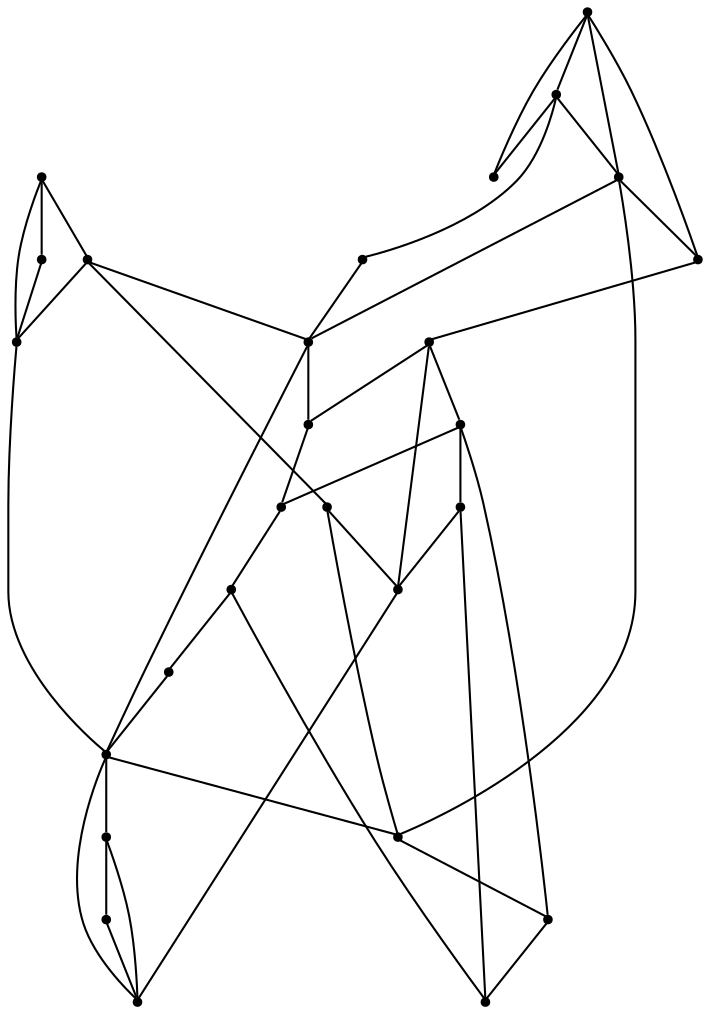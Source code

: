 graph {
  node [shape=point,comment="{\"directed\":false,\"doi\":\"10.1007/978-3-319-50106-2_37\",\"figure\":\"1 (1)\"}"]

  v0 [pos="484.556365158937,501.4035120511793"]
  v1 [pos="484.556365158937,240.94647070061455"]
  v2 [pos="459.75344053364677,327.76446973140696"]
  v3 [pos="439.9075987013099,414.58446382435363"]
  v4 [pos="439.90759870130995,240.94647070061455"]
  v5 [pos="428.7443578780111,501.4035120511793"]
  v6 [pos="428.7443578780111,588.2245473917044"]
  v7 [pos="410.1413755152363,327.76446973140696"]
  v8 [pos="395.2598417098137,240.94647070061455"]
  v9 [pos="395.2598417098137,414.5844638243536"]
  v10 [pos="372.93443311776474,588.2245473917044"]
  v11 [pos="360.52931049682593,327.76446973140696"]
  v12 [pos="350.608992731507,240.94647070061455"]
  v13 [pos="310.92141051977467,327.76446973140696"]
  v14 [pos="305.96019447967103,240.94647070061455"]
  v15 [pos="305.96019447967103,414.5844638243536"]
  v16 [pos="261.3114240477678,501.4035120511793"]
  v17 [pos="261.3114240477678,327.76446973140696"]
  v18 [pos="261.3114240477678,240.94647070061455"]
  v19 [pos="261.3114240477678,414.58446382435363"]
  v20 [pos="350.608992731507,414.5844638243536"]
  v21 [pos="484.556365158937,414.5844638243536"]
  v22 [pos="317.12239404263,501.4035120511793"]
  v23 [pos="372.93443311776474,501.4035120511793"]
  v24 [pos="261.3114240477678,588.2245473917044"]
  v25 [pos="317.12239404263,588.2245473917044"]
  v26 [pos="484.55636515893707,588.2245473917044"]

  v0 -- v26 [id="-1",pos="484.556365158937,501.4035120511793 485.794050121009,505.29880334532606 487.03176687728984,509.18686949406197 484.5771903657331,517.8298284779278 482.1226456483851,526.4727556679745 475.98416954012686,539.8663789090181 475.3673936826661,552.3890740609921 474.75061782520527,564.9117374191469 479.6555740127507,576.5676217816365 482.1101505243075,582.3976544064928 484.5605302002962,588.2235061441258 482.1101505243075,582.3976544064928 482.1101505243075,582.3976544064928 484.55636515893707,588.2245473917044 484.55636515893707,588.2245473917044 484.55636515893707,588.2245473917044"]
  v17 -- v15 [id="-5",pos="261.3114240477678,327.76446973140696 264.60048328760246,330.94827099126684 264.60048328760246,330.94827099126684 264.60048328760246,330.94827099126684 267.8884972928212,334.1237422704989 274.4687221388268,340.4830148095909 277.86090986933914,349.11344702869593 281.25729443541957,357.74804423811486 281.4656736802156,368.6579979116799 285.6163440570286,379.94715646672324 289.7711476809919,391.23631502176653 297.86410918982176,402.913040232735 301.9105899442367,408.7472060540862 305.96019447967103,414.5844638243536 305.96019447967103,414.5844638243536 305.96019447967103,414.5844638243536"]
  v18 -- v17 [id="-6",pos="261.3114240477678,240.94647070061455 264.2254229029158,245.1314434298555 264.2254229029158,245.1314434298555 264.2254229029158,245.1314434298555 267.1383765234479,249.31957964410594 272.9726456414394,257.6874585043405 274.2686729767492,268.3098370833327 275.56473210626785,278.92808246583024 272.33087953582327,291.8008275670853 269.413760873932,302.0898161580519 266.4966104178318,312.3746715525239 263.90453985010777,320.0716372402128 262.6043315763343,323.9221866823046 261.3114240477678,327.76446973140696 261.3114240477678,327.76446973140696 261.3114240477678,327.76446973140696"]
  v19 -- v10 [id="-7",pos="261.3114240477678,414.58446382435363 264.3879390014472,423.8534987472527 264.3879390014472,423.8534987472527 264.3879390014472,423.8534987472527 267.4676055560788,433.12152421639246 273.6310719124923,451.6576069484912 282.9325630938797,468.1891847621228 292.23405427526706,484.72912435020135 304.67770352877864,499.2687558039458 320.2010034398174,518.9424849742984 335.7243033508561,538.6120491543372 354.33145075499004,563.4156951540747 363.63291014216856,575.8216751958024 372.9344013235559,588.2235061441258 363.63291014216856,575.8216751958024 363.63291014216856,575.8216751958024 372.93443311776474,588.2245473917044 372.93443311776474,588.2245473917044 372.93443311776474,588.2245473917044"]
  v24 -- v16 [id="-8",pos="261.3114240477678,588.2245473917044 260.0872635472849,582.7102035460395 260.0872635472849,582.7102035460395 260.0872635472849,582.7102035460395 258.870403792009,577.1968850510434 256.42833830163426,566.170263957961 256.42833830163426,551.7014691333716 256.42833830163426,537.2326743087824 258.870403792009,519.3175248654628 260.0872635472849,510.36206443277916 261.3114240477678,501.4035120511793 261.3114240477678,501.4035120511793 261.3114240477678,501.4035120511793"]
  v14 -- v13 [id="-9",pos="305.96019447967103,240.94647070061455 306.7863590480588,245.08559674258368 306.7863590480588,245.08559674258368 306.7863590480588,245.08559674258368 307.6156791916749,249.21122630830666 309.2659258077708,257.4832785975028 313.39993601914693,268.52654375493125 317.5339144363142,279.56567571586504 324.1516246545527,293.380217329164 324.1516246545527,303.71924939153564 324.1516246545527,314.04991967946023 317.5339144363142,320.90927720059057 314.22505932719497,324.3389400642461 310.92141051977467,327.76446973140696 310.92141051977467,327.76446973140696 310.92141051977467,327.76446973140696"]
  v18 -- v22 [id="-12",pos="261.3114240477678,240.94647070061455 258.30782116353123,251.57407936286347 258.30782116353123,251.57407936286347 258.30782116353123,251.57407936286347 255.30317304467872,262.19226115772256 249.29387680697377,283.4370819033454 247.6561253149554,305.49032408951035 246.01835792583262,327.53940128536146 248.74378930257362,350.40526169620176 255.6657224081833,371.074964046498 262.5876714108974,391.73633641616647 273.70610624537585,410.19322074466317 283.56599911677733,424.03691729015935 293.4259237823877,437.8848106197886 302.0272746907123,447.1111543919704 307.4072999468788,459.23795290739145 312.79149024440454,471.36471962899327 314.95851993113143,486.3835793193875 316.03783793892677,493.89302506149414 317.1213527822902,501.4024708036008 316.03783793892677,493.89302506149414 316.03783793892677,493.89302506149414 317.12239404263,501.4035120511793 317.12239404263,501.4035120511793 317.12239404263,501.4035120511793"]
  v25 -- v16 [id="-13",pos="317.12239404263,588.2245473917044 311.4246254117793,584.3896166632896 311.4246254117793,584.3896166632896 311.4246254117793,584.3896166632896 305.7278662470595,580.5557112855438 294.3302146704696,572.8837514366478 285.73719384486344,560.6319555210816 277.1399761836892,548.3843245958292 271.34738927349866,531.5485117263693 267.7426572568311,520.9136063826162 264.13790934305905,510.2787010388632 262.72101632280993,505.8447350146363 261.3114240477678,501.4035120511793"]
  v12 -- v22 [id="-18",pos="350.608992731507,240.94647070061455 347.3011470885187,251.98663596067195 347.3011470885187,251.98663596067195 347.3011470885187,251.98663596067195 343.99229197939945,263.0340979022334 337.37874680252014,285.11233003028167 335.3284336564778,305.6986689866619 333.2822537575858,326.28923652099445 335.7993376837396,345.37535232507895 340.4125502108871,360.8943287913306 345.02995957360264,376.4216034443909 351.74352933152073,388.3775101816661 355.4274607224311,403.19218996522255 359.1155253604918,418.00270475846514 359.7739834257536,435.6719608041698 352.885386548122,452.51610365425756 345.99678967049044,469.3644114946592 331.5611378499655,485.38344114913 324.33917869255265,493.39297187327503 317.1213527822902,501.4024708036008 324.33917869255265,493.39297187327503 324.33917869255265,493.39297187327503 317.12239404263,501.4035120511793 317.12239404263,501.4035120511793 317.12239404263,501.4035120511793"]
  v10 -- v11 [id="-24",pos="372.93443311776474,588.2245473917044 376.08072443703935,577.9928274175536 376.08072443703935,577.9928274175536 376.08072443703935,577.9928274175536 379.2270793447316,567.7579995975769 385.5197255716984,547.292493051028 389.6078885339143,526.885312265783 393.6960514961302,506.47816327435714 395.58799768789595,486.12932414732563 392.64588877784934,465.1554185350202 389.7120781563123,444.1773161385817 381.9483456801134,422.56998226655537 375.6556676589377,402.5378731662939 369.36298963776204,382.50159907571856 364.5372328244593,364.0405179630888 362.26188026818403,351.84291461233175 359.9864959177,339.6411144774417 360.25738257709304,333.706925300919 360.39489253036476,330.73979891883846 360.52931049682593,327.76446973140696 360.52931049682593,327.76446973140696 360.52931049682593,327.76446973140696"]
  v10 -- v16 [id="-25",pos="372.93443311776474,588.2245473917044 365.5915605840994,585.018864035787 365.5915605840994,585.018864035787 365.5915605840994,585.018864035787 358.24871984464284,581.8100569371343 343.5630701599386,575.4007886173662 329.7150071131511,563.4906967735437 315.8711409019317,551.5806208266307 302.86489312283794,534.1697213556633 291.6047832937286,522.9055845363225 280.3446416704104,511.6414159231625 270.82647295571746,506.524009961629 266.06738859837094,503.9611101967292 261.3114240477678,501.4035120511793 261.3114240477678,501.4035120511793 261.3114240477678,501.4035120511793"]
  v10 -- v3 [id="-26",pos="372.93443311776474,588.2245473917044 376.03071214651993,584.0854292981901 376.03071214651993,584.0854292981901 376.03071214651993,584.0854292981901 379.1353848464112,579.9556506390628 385.3363683692665,571.6836142467762 392.57085444496585,559.2817832984526 399.80534052066514,546.8799682470387 408.0733291492085,530.3441936492741 412.628231097327,510.92465606334486 417.1831012512367,491.50515027123487 418.02908156028957,469.2018814909603 421.95054748551047,452.6661068931956 425.88034349344974,436.12616730511706 432.8939552002754,425.3579186836815 436.40282767726336,419.9696293826498 439.907566907101,414.58550507193206 436.40282767726336,419.9696293826498 436.40282767726336,419.9696293826498 439.9075987013099,414.58446382435363 439.9075987013099,414.58446382435363 439.9075987013099,414.58446382435363"]
  v7 -- v8 [id="-34",pos="410.1413755152363,327.76446973140696 407.0398265963645,321.5635622057 407.0398265963645,321.5635622057 407.0398265963645,321.5635622057 403.93935073204125,315.36265467999306 397.7383672091859,302.95664284444604 395.2588004494739,288.48784801985676 392.77923368976184,274.0232499794006 394.01691865183386,257.4832785975028 394.6378595506539,249.21122630830666 395.2598417098137,240.94647070061455 395.2598417098137,240.94647070061455 395.2598417098137,240.94647070061455"]
  v7 -- v4 [id="-35",pos="410.1413755152363,327.76446973140696 412.11980990362343,321.71773043495193 412.11980990362343,321.71773043495193 412.11980990362343,321.71773043495193 414.0992855523503,315.6626611578692 418.0582368498041,303.56504936846443 423.01737036922816,289.0920895535613 427.98066893001146,274.62326293515287 433.94411791855623,257.787481859512 436.9237439950446,249.3695595278724 439.907566907101,240.94750399973816 436.9237439950446,249.3695595278724 436.9237439950446,249.3695595278724 439.90759870130995,240.94647070061455 439.90759870130995,240.94647070061455 439.90759870130995,240.94647070061455"]
  v5 -- v6 [id="-37",pos="428.7443578780111,501.4035120511793 427.1014000842937,507.3199364312296 427.1014000842937,507.3199364312296 427.1014000842937,507.3199364312296 425.4552867153481,513.2374656464967 422.1630917716657,525.0642258902225 419.6793599705944,535.282377852034 417.19146312816395,545.4963966173508 415.51619446970386,554.0976580073491 417.16230783864944,562.6530727100755 418.80838941338624,571.2043383193976 423.78001805688797,579.7139222317618 426.2637498579592,583.9687141879439 427.03991604579403,585.2983366742508 427.33097836623205,585.7969451066158 428.7443578780111,588.2245473917044"]
  v6 -- v0 [id="-40",pos="428.7443578780111,588.2245473917044 431.402075538456,583.8604403366926 431.402075538456,583.8604403366926 431.402075538456,583.8604403366926 434.0566376236727,579.5014441381155 439.3658253825237,570.7835153285998 443.49983559389983,560.4486482565421 447.6338140110671,550.1096320910801 450.59261488075936,538.162039437523 457.2395121827212,528.0480440273777 463.89057452604226,517.9382454013655 474.2255364660648,509.67035810248314 479.39304923028493,505.54056354644626 484.5605302002962,501.4024708036008 479.39304923028493,505.54056354644626 479.39304923028493,505.54056354644626 484.556365158937,501.4035120511793 484.556365158937,501.4035120511793 484.556365158937,501.4035120511793"]
  v4 -- v2 [id="-41",pos="439.90759870130995,240.94647070061455 439.3408033401596,247.26932341982445 439.3408033401596,247.26932341982445 439.3408033401596,247.26932341982445 438.769874731859,253.59521244876692 437.6280493094666,266.2303941330349 440.9369044185858,280.7033857417573 444.2457595277051,295.1721805663466 452.00116192118566,311.4662267568102 455.8767805972463,319.6132657489516 459.752399273307,327.76446973140696 455.8767805972463,319.6132657489516 455.8767805972463,319.6132657489516 459.75344053364677,327.76446973140696 459.75344053364677,327.76446973140696 459.75344053364677,327.76446973140696"]
  v2 -- v21 [id="-46",pos="459.75344053364677,327.76446973140696 460.5983795823599,333.67360537840796 460.5983795823599,333.67360537840796 460.5983795823599,333.67360537840796 461.44019485005356,339.5786396227335 463.12795863259134,351.3928731016984 467.26193704975856,365.8616679262877 471.39594726113467,380.3262977605631 477.9761403129314,397.4579839114045 481.2683352566138,406.0217444916683 484.5605302002962,414.58550507193206 481.2683352566138,406.0217444916683 481.2683352566138,406.0217444916683 484.556365158937,414.5844638243536 484.556365158937,414.5844638243536 484.556365158937,414.5844638243536"]
  v2 -- v1 [id="-47",pos="459.75344053364677,327.76446973140696 463.21962133670286,322.97625697376594 463.21962133670286,322.97625697376594 463.21962133670286,322.97625697376594 466.6826783587395,318.17971423549716 473.61292564996324,308.59499053340653 477.7469358613393,294.1303606991311 481.8850793198658,279.6573690904088 483.2228206571854,260.30873172127303 483.88957701095677,250.62395287019172 484.556365158937,240.94647070061455 484.556365158937,240.94647070061455 484.556365158937,240.94647070061455"]
  v6 -- v10 [id="-53",pos="428.7443578780111,588.2245473917044 372.93443311776474,588.2245473917044 372.93443311776474,588.2245473917044 372.93443311776474,588.2245473917044"]
  v10 -- v25 [id="-54",pos="372.93443311776474,588.2245473917044 317.12239404263,588.2245473917044 317.12239404263,588.2245473917044 317.12239404263,588.2245473917044"]
  v25 -- v24 [id="-55",pos="317.12239404263,588.2245473917044 261.3114240477678,588.2245473917044 261.3114240477678,588.2245473917044 261.3114240477678,588.2245473917044"]
  v0 -- v5 [id="-58",pos="484.556365158937,501.4035120511793 428.7443578780111,501.4035120511793 428.7443578780111,501.4035120511793 428.7443578780111,501.4035120511793"]
  v5 -- v23 [id="-59",pos="428.7443578780111,501.4035120511793 372.93443311776474,501.4035120511793 372.93443311776474,501.4035120511793 372.93443311776474,501.4035120511793"]
  v23 -- v22 [id="-60",pos="372.93443311776474,501.4035120511793 317.12239404263,501.4035120511793 317.12239404263,501.4035120511793 317.12239404263,501.4035120511793"]
  v22 -- v16 [id="-61",pos="317.12239404263,501.4035120511793 261.3114240477678,501.4035120511793 261.3114240477678,501.4035120511793 261.3114240477678,501.4035120511793"]
  v21 -- v3 [id="-64",pos="484.556365158937,414.5844638243536 439.9075987013099,414.58446382435363 439.9075987013099,414.58446382435363 439.9075987013099,414.58446382435363"]
  v3 -- v9 [id="-65",pos="439.9075987013099,414.58446382435363 395.2598417098137,414.5844638243536 395.2598417098137,414.5844638243536 395.2598417098137,414.5844638243536"]
  v9 -- v20 [id="-66",pos="395.2598417098137,414.5844638243536 350.608992731507,414.5844638243536 350.608992731507,414.5844638243536 350.608992731507,414.5844638243536"]
  v20 -- v15 [id="-67",pos="350.608992731507,414.5844638243536 305.96019447967103,414.5844638243536 305.96019447967103,414.5844638243536 305.96019447967103,414.5844638243536"]
  v15 -- v19 [id="-68",pos="305.96019447967103,414.5844638243536 261.3114240477678,414.58446382435363 261.3114240477678,414.58446382435363 261.3114240477678,414.58446382435363"]
  v2 -- v7 [id="-71",pos="459.75344053364677,327.76446973140696 410.1413755152363,327.76446973140696 410.1413755152363,327.76446973140696 410.1413755152363,327.76446973140696"]
  v7 -- v11 [id="-72",pos="410.1413755152363,327.76446973140696 360.52931049682593,327.76446973140696 360.52931049682593,327.76446973140696 360.52931049682593,327.76446973140696"]
  v11 -- v13 [id="-73",pos="360.52931049682593,327.76446973140696 310.92141051977467,327.76446973140696 310.92141051977467,327.76446973140696 310.92141051977467,327.76446973140696"]
  v13 -- v17 [id="-74",pos="310.92141051977467,327.76446973140696 261.3114240477678,327.76446973140696 261.3114240477678,327.76446973140696 261.3114240477678,327.76446973140696"]
  v1 -- v4 [id="-77",pos="484.556365158937,240.94647070061455 439.90759870130995,240.94647070061455 439.90759870130995,240.94647070061455 439.90759870130995,240.94647070061455"]
  v4 -- v8 [id="-78",pos="439.90759870130995,240.94647070061455 395.2598417098137,240.94647070061455 395.2598417098137,240.94647070061455 395.2598417098137,240.94647070061455"]
  v8 -- v12 [id="-79",pos="395.2598417098137,240.94647070061455 350.608992731507,240.94647070061455 350.608992731507,240.94647070061455 350.608992731507,240.94647070061455"]
  v12 -- v14 [id="-80",pos="350.608992731507,240.94647070061455 305.96019447967103,240.94647070061455 305.96019447967103,240.94647070061455 305.96019447967103,240.94647070061455"]
  v14 -- v18 [id="-81",pos="305.96019447967103,240.94647070061455 261.3114240477678,240.94647070061455 261.3114240477678,240.94647070061455 261.3114240477678,240.94647070061455"]
  v12 -- v9 [id="-108",pos="350.608992731507,240.94647070061455 355.90252979105213,248.31940968002925 355.90252979105213,248.31940968002925 355.90252979105213,248.31940968002925 361.19922242582555,255.68718216382558 371.78008077708586,270.426860327913 379.9105276581487,290.48812436037167 388.03267625070185,310.55358517696345 393.7002483316983,335.9364668716125 395.84642101742025,357.5021508405 397.9967587445014,379.07199979970136 396.62569707630803,396.8287524358167 395.942248762891,405.70504625871746 395.2598417098137,414.5844638243536 395.2598417098137,414.5844638243536 395.2598417098137,414.5844638243536"]
  v26 -- v6 [id="-112",pos="484.55636515893707,588.2245473917044 428.7443578780111,588.2245473917044 428.7443578780111,588.2245473917044 428.7443578780111,588.2245473917044"]
  v14 -- v20 [id="-116",pos="305.96019447967103,240.94647070061455 303.2774865710708,254.29944554382382 303.2774865710708,254.29944554382382 303.2774865710708,254.29944554382382 300.5937374021308,267.6430571072816 295.2262072700419,294.34280699895817 296.21386257372575,318.17965064785875 297.2015178774096,342.01649429675933 304.54435861686613,362.9945966931978 314.6668080649423,378.5843779947855 324.7934225543776,394.17832428668703 337.70381079379183,404.37984808106216 344.15902081060335,409.4805940813402 350.61003399184676,414.58550507193206 344.15902081060335,409.4805940813402 344.15902081060335,409.4805940813402 350.608992731507,414.5844638243536 350.608992731507,414.5844638243536 350.608992731507,414.5844638243536"]
  v23 -- v11 [id="-123",pos="372.93443311776474,501.4035120511793 373.14694560971117,491.84690203370735 373.14694560971117,491.84690203370735 373.14694560971117,491.84690203370735 373.36362314301675,482.28300328318613 373.79704179804565,463.1635039689522 370.95909071618826,444.6399480016143 368.12946971704923,426.1205570245902 362.03267581659196,408.18877941383437 358.35290946704083,393.56161957586005 354.67733995305775,378.9386247281996 353.4187979899809,367.60778447619833 354.18557892479106,357.1895858040438 354.9523598596012,346.77971711251706 357.7402986509392,337.2658300395816 359.1363823614967,332.5192989788986 360.52931049682593,327.76446973140696 360.52931049682593,327.76446973140696 360.52931049682593,327.76446973140696"]
  v5 -- v3 [id="-127",pos="428.7443578780111,501.4035120511793 428.468264916919,495.3599282912789 428.468264916919,495.3599282912789 428.468264916919,495.3599282912789 428.1848831334483,489.3215189754516 427.6181195665069,477.2364339508078 430.58528231312647,467.73084506468086 433.55657830689637,458.229452962687 440.05760377865926,451.30762058684854 445.091739836758,445.11920803208324 450.1258758948568,438.93079547731793 453.69312253929144,433.47580274362576 452.58461744777276,428.50840002103035 451.476112356254,423.54102909225406 445.69185552878196,419.0653813710692 442.7997271150459,416.8233766232533 439.9075987013099,414.58446382435363 439.9075987013099,414.58446382435363 439.9075987013099,414.58446382435363"]
  v7 -- v3 [id="-135",pos="410.1413755152363,327.76446973140696 415.4745122619029,334.9363604951742 415.4745122619029,334.9363604951742 415.4745122619029,334.9363604951742 420.8128553102684,342.0915912976859 431.4854081598491,356.4270110507735 436.44450988506435,370.8958058753628 441.40364340448843,385.36460069995206 440.6576876764743,399.97510057667085 440.2784781475329,407.2803346181206 439.9075987013099,414.58446382435363 439.9075987013099,414.58446382435363 439.9075987013099,414.58446382435363"]
}